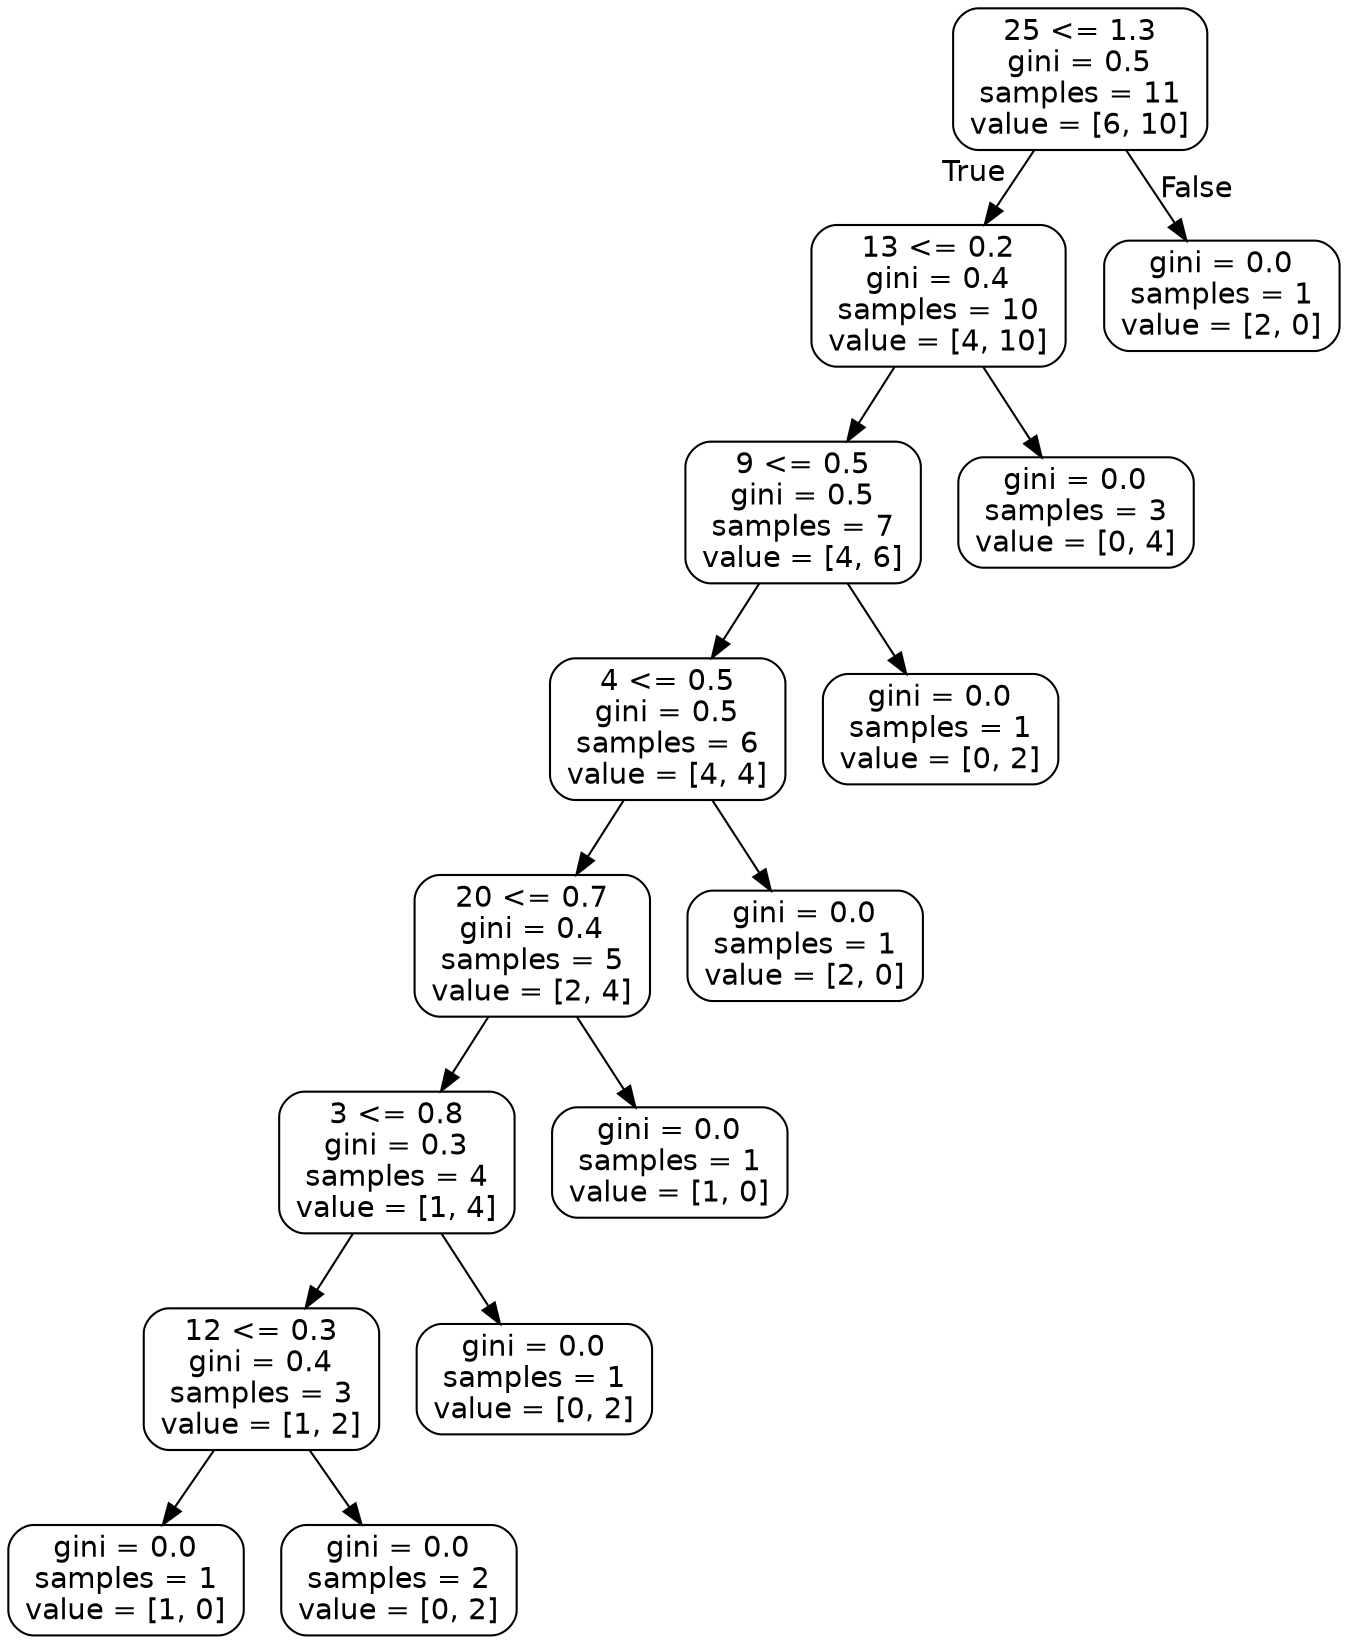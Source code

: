 digraph Tree {
node [shape=box, style="rounded", color="black", fontname=helvetica] ;
edge [fontname=helvetica] ;
0 [label="25 <= 1.3\ngini = 0.5\nsamples = 11\nvalue = [6, 10]"] ;
1 [label="13 <= 0.2\ngini = 0.4\nsamples = 10\nvalue = [4, 10]"] ;
0 -> 1 [labeldistance=2.5, labelangle=45, headlabel="True"] ;
2 [label="9 <= 0.5\ngini = 0.5\nsamples = 7\nvalue = [4, 6]"] ;
1 -> 2 ;
3 [label="4 <= 0.5\ngini = 0.5\nsamples = 6\nvalue = [4, 4]"] ;
2 -> 3 ;
4 [label="20 <= 0.7\ngini = 0.4\nsamples = 5\nvalue = [2, 4]"] ;
3 -> 4 ;
5 [label="3 <= 0.8\ngini = 0.3\nsamples = 4\nvalue = [1, 4]"] ;
4 -> 5 ;
6 [label="12 <= 0.3\ngini = 0.4\nsamples = 3\nvalue = [1, 2]"] ;
5 -> 6 ;
7 [label="gini = 0.0\nsamples = 1\nvalue = [1, 0]"] ;
6 -> 7 ;
8 [label="gini = 0.0\nsamples = 2\nvalue = [0, 2]"] ;
6 -> 8 ;
9 [label="gini = 0.0\nsamples = 1\nvalue = [0, 2]"] ;
5 -> 9 ;
10 [label="gini = 0.0\nsamples = 1\nvalue = [1, 0]"] ;
4 -> 10 ;
11 [label="gini = 0.0\nsamples = 1\nvalue = [2, 0]"] ;
3 -> 11 ;
12 [label="gini = 0.0\nsamples = 1\nvalue = [0, 2]"] ;
2 -> 12 ;
13 [label="gini = 0.0\nsamples = 3\nvalue = [0, 4]"] ;
1 -> 13 ;
14 [label="gini = 0.0\nsamples = 1\nvalue = [2, 0]"] ;
0 -> 14 [labeldistance=2.5, labelangle=-45, headlabel="False"] ;
}